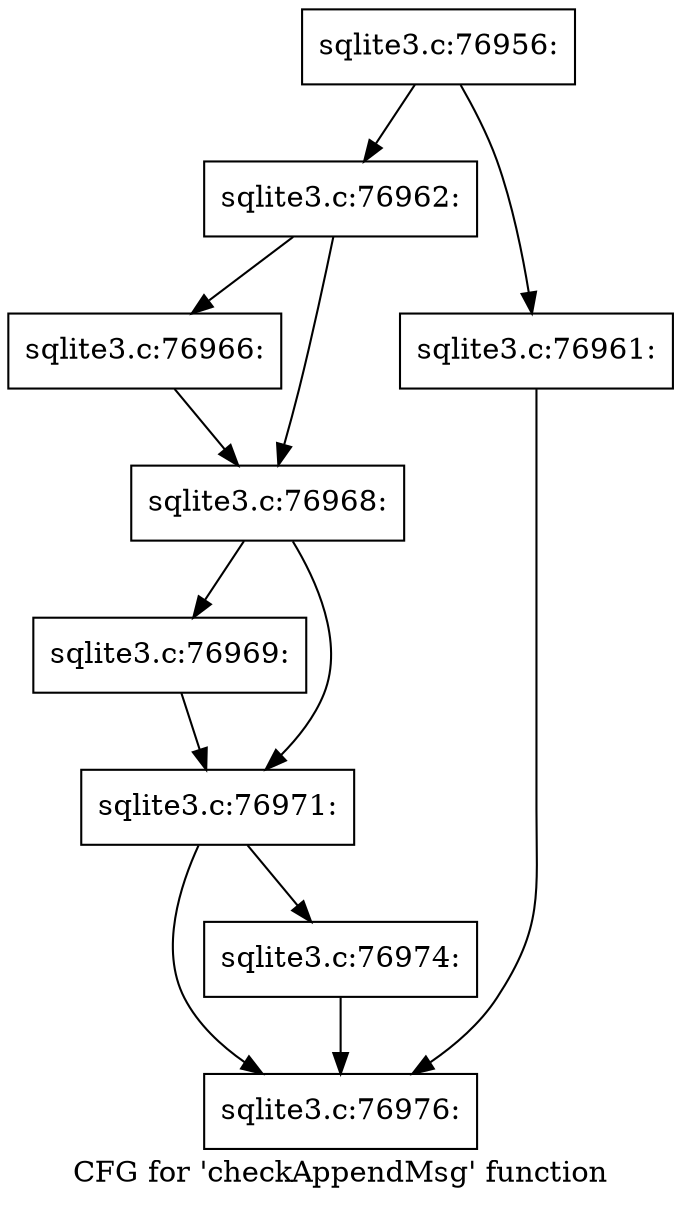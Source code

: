 digraph "CFG for 'checkAppendMsg' function" {
	label="CFG for 'checkAppendMsg' function";

	Node0x55c0f8427240 [shape=record,label="{sqlite3.c:76956:}"];
	Node0x55c0f8427240 -> Node0x55c0f842aa90;
	Node0x55c0f8427240 -> Node0x55c0f842aa40;
	Node0x55c0f842aa40 [shape=record,label="{sqlite3.c:76961:}"];
	Node0x55c0f842aa40 -> Node0x55c0f842d7f0;
	Node0x55c0f842aa90 [shape=record,label="{sqlite3.c:76962:}"];
	Node0x55c0f842aa90 -> Node0x55c0f842b6e0;
	Node0x55c0f842aa90 -> Node0x55c0f842b730;
	Node0x55c0f842b6e0 [shape=record,label="{sqlite3.c:76966:}"];
	Node0x55c0f842b6e0 -> Node0x55c0f842b730;
	Node0x55c0f842b730 [shape=record,label="{sqlite3.c:76968:}"];
	Node0x55c0f842b730 -> Node0x55c0f842c260;
	Node0x55c0f842b730 -> Node0x55c0f842c2b0;
	Node0x55c0f842c260 [shape=record,label="{sqlite3.c:76969:}"];
	Node0x55c0f842c260 -> Node0x55c0f842c2b0;
	Node0x55c0f842c2b0 [shape=record,label="{sqlite3.c:76971:}"];
	Node0x55c0f842c2b0 -> Node0x55c0f842d7a0;
	Node0x55c0f842c2b0 -> Node0x55c0f842d7f0;
	Node0x55c0f842d7a0 [shape=record,label="{sqlite3.c:76974:}"];
	Node0x55c0f842d7a0 -> Node0x55c0f842d7f0;
	Node0x55c0f842d7f0 [shape=record,label="{sqlite3.c:76976:}"];
}
